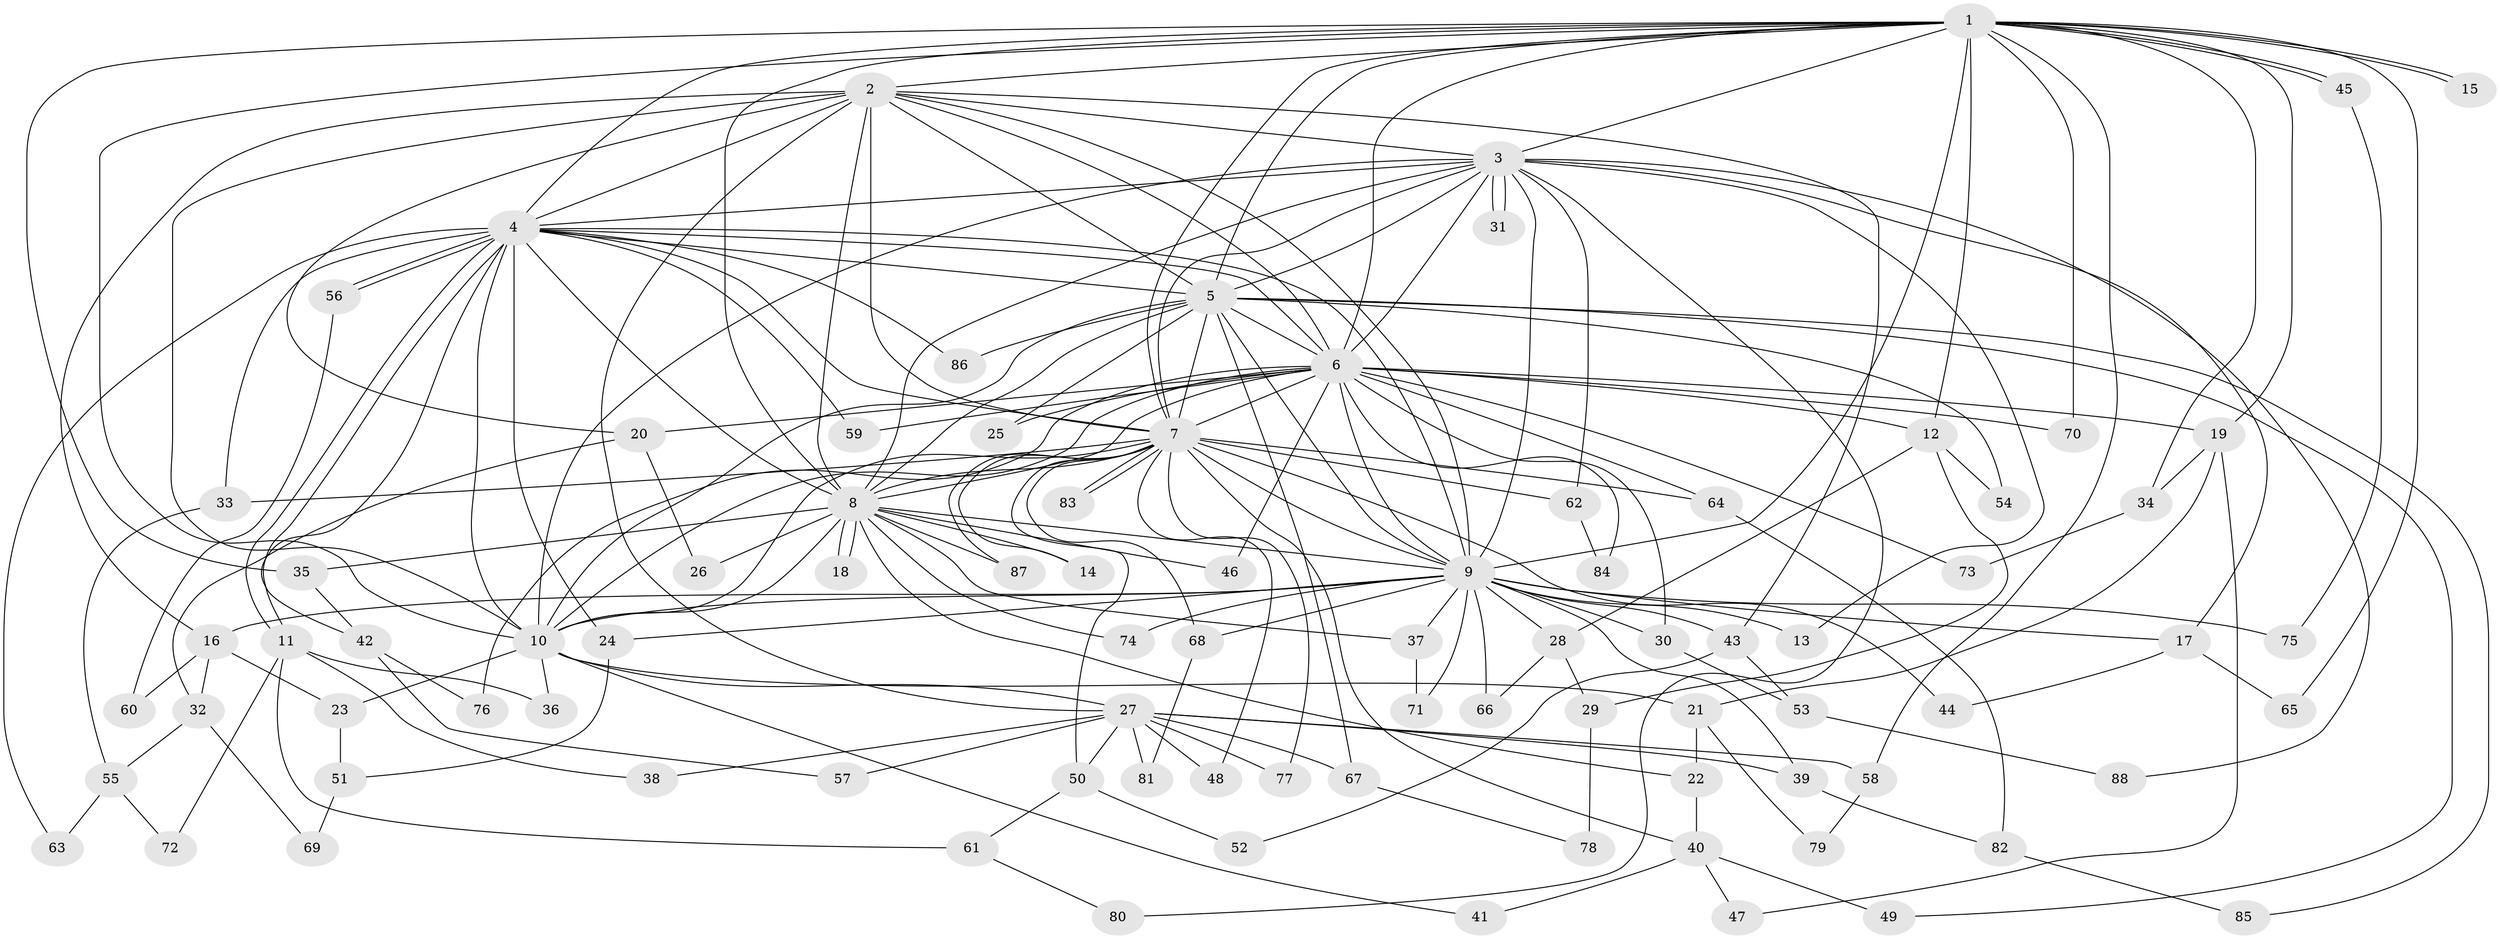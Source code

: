 // coarse degree distribution, {8: 0.10714285714285714, 23: 0.03571428571428571, 10: 0.03571428571428571, 9: 0.07142857142857142, 7: 0.07142857142857142, 6: 0.07142857142857142, 3: 0.21428571428571427, 4: 0.14285714285714285, 5: 0.07142857142857142, 1: 0.03571428571428571, 2: 0.14285714285714285}
// Generated by graph-tools (version 1.1) at 2025/50/03/04/25 22:50:01]
// undirected, 88 vertices, 201 edges
graph export_dot {
  node [color=gray90,style=filled];
  1;
  2;
  3;
  4;
  5;
  6;
  7;
  8;
  9;
  10;
  11;
  12;
  13;
  14;
  15;
  16;
  17;
  18;
  19;
  20;
  21;
  22;
  23;
  24;
  25;
  26;
  27;
  28;
  29;
  30;
  31;
  32;
  33;
  34;
  35;
  36;
  37;
  38;
  39;
  40;
  41;
  42;
  43;
  44;
  45;
  46;
  47;
  48;
  49;
  50;
  51;
  52;
  53;
  54;
  55;
  56;
  57;
  58;
  59;
  60;
  61;
  62;
  63;
  64;
  65;
  66;
  67;
  68;
  69;
  70;
  71;
  72;
  73;
  74;
  75;
  76;
  77;
  78;
  79;
  80;
  81;
  82;
  83;
  84;
  85;
  86;
  87;
  88;
  1 -- 2;
  1 -- 3;
  1 -- 4;
  1 -- 5;
  1 -- 6;
  1 -- 7;
  1 -- 8;
  1 -- 9;
  1 -- 10;
  1 -- 12;
  1 -- 15;
  1 -- 15;
  1 -- 19;
  1 -- 34;
  1 -- 35;
  1 -- 45;
  1 -- 45;
  1 -- 58;
  1 -- 65;
  1 -- 70;
  2 -- 3;
  2 -- 4;
  2 -- 5;
  2 -- 6;
  2 -- 7;
  2 -- 8;
  2 -- 9;
  2 -- 10;
  2 -- 16;
  2 -- 20;
  2 -- 27;
  2 -- 43;
  3 -- 4;
  3 -- 5;
  3 -- 6;
  3 -- 7;
  3 -- 8;
  3 -- 9;
  3 -- 10;
  3 -- 13;
  3 -- 17;
  3 -- 31;
  3 -- 31;
  3 -- 62;
  3 -- 80;
  3 -- 88;
  4 -- 5;
  4 -- 6;
  4 -- 7;
  4 -- 8;
  4 -- 9;
  4 -- 10;
  4 -- 11;
  4 -- 11;
  4 -- 24;
  4 -- 33;
  4 -- 42;
  4 -- 56;
  4 -- 56;
  4 -- 59;
  4 -- 63;
  4 -- 86;
  5 -- 6;
  5 -- 7;
  5 -- 8;
  5 -- 9;
  5 -- 10;
  5 -- 25;
  5 -- 49;
  5 -- 54;
  5 -- 67;
  5 -- 85;
  5 -- 86;
  6 -- 7;
  6 -- 8;
  6 -- 9;
  6 -- 10;
  6 -- 12;
  6 -- 19;
  6 -- 20;
  6 -- 25;
  6 -- 30;
  6 -- 46;
  6 -- 59;
  6 -- 64;
  6 -- 70;
  6 -- 73;
  6 -- 76;
  6 -- 84;
  7 -- 8;
  7 -- 9;
  7 -- 10;
  7 -- 14;
  7 -- 33;
  7 -- 40;
  7 -- 44;
  7 -- 48;
  7 -- 50;
  7 -- 62;
  7 -- 64;
  7 -- 68;
  7 -- 77;
  7 -- 83;
  7 -- 83;
  7 -- 87;
  8 -- 9;
  8 -- 10;
  8 -- 14;
  8 -- 18;
  8 -- 18;
  8 -- 22;
  8 -- 26;
  8 -- 35;
  8 -- 37;
  8 -- 46;
  8 -- 74;
  8 -- 87;
  9 -- 10;
  9 -- 13;
  9 -- 16;
  9 -- 17;
  9 -- 24;
  9 -- 28;
  9 -- 30;
  9 -- 37;
  9 -- 39;
  9 -- 43;
  9 -- 66;
  9 -- 68;
  9 -- 71;
  9 -- 74;
  9 -- 75;
  10 -- 21;
  10 -- 23;
  10 -- 27;
  10 -- 36;
  10 -- 41;
  11 -- 36;
  11 -- 38;
  11 -- 61;
  11 -- 72;
  12 -- 28;
  12 -- 29;
  12 -- 54;
  16 -- 23;
  16 -- 32;
  16 -- 60;
  17 -- 44;
  17 -- 65;
  19 -- 21;
  19 -- 34;
  19 -- 47;
  20 -- 26;
  20 -- 32;
  21 -- 22;
  21 -- 79;
  22 -- 40;
  23 -- 51;
  24 -- 51;
  27 -- 38;
  27 -- 39;
  27 -- 48;
  27 -- 50;
  27 -- 57;
  27 -- 58;
  27 -- 67;
  27 -- 77;
  27 -- 81;
  28 -- 29;
  28 -- 66;
  29 -- 78;
  30 -- 53;
  32 -- 55;
  32 -- 69;
  33 -- 55;
  34 -- 73;
  35 -- 42;
  37 -- 71;
  39 -- 82;
  40 -- 41;
  40 -- 47;
  40 -- 49;
  42 -- 57;
  42 -- 76;
  43 -- 52;
  43 -- 53;
  45 -- 75;
  50 -- 52;
  50 -- 61;
  51 -- 69;
  53 -- 88;
  55 -- 63;
  55 -- 72;
  56 -- 60;
  58 -- 79;
  61 -- 80;
  62 -- 84;
  64 -- 82;
  67 -- 78;
  68 -- 81;
  82 -- 85;
}

